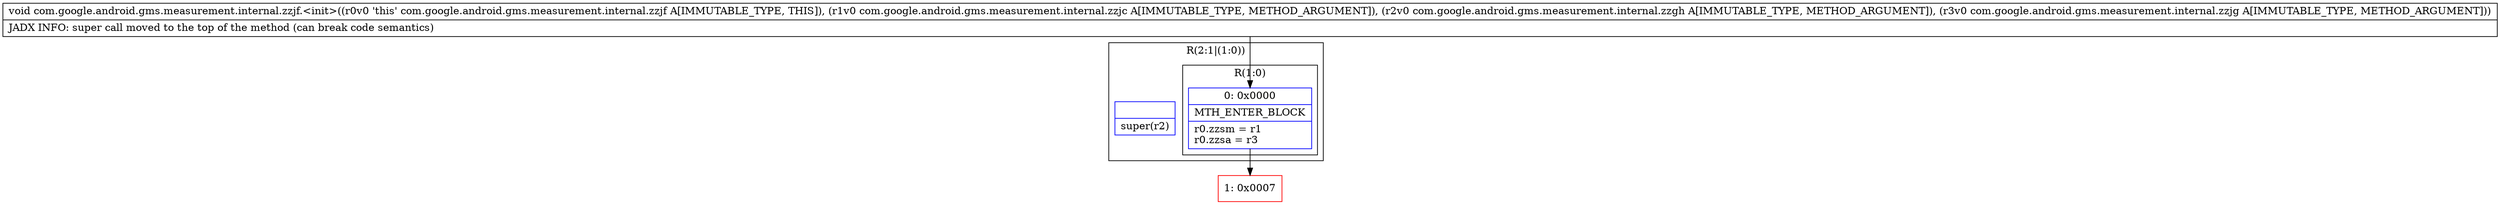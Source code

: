 digraph "CFG forcom.google.android.gms.measurement.internal.zzjf.\<init\>(Lcom\/google\/android\/gms\/measurement\/internal\/zzjc;Lcom\/google\/android\/gms\/measurement\/internal\/zzgh;Lcom\/google\/android\/gms\/measurement\/internal\/zzjg;)V" {
subgraph cluster_Region_2107734137 {
label = "R(2:1|(1:0))";
node [shape=record,color=blue];
Node_InsnContainer_1555046690 [shape=record,label="{|super(r2)\l}"];
subgraph cluster_Region_308658605 {
label = "R(1:0)";
node [shape=record,color=blue];
Node_0 [shape=record,label="{0\:\ 0x0000|MTH_ENTER_BLOCK\l|r0.zzsm = r1\lr0.zzsa = r3\l}"];
}
}
Node_1 [shape=record,color=red,label="{1\:\ 0x0007}"];
MethodNode[shape=record,label="{void com.google.android.gms.measurement.internal.zzjf.\<init\>((r0v0 'this' com.google.android.gms.measurement.internal.zzjf A[IMMUTABLE_TYPE, THIS]), (r1v0 com.google.android.gms.measurement.internal.zzjc A[IMMUTABLE_TYPE, METHOD_ARGUMENT]), (r2v0 com.google.android.gms.measurement.internal.zzgh A[IMMUTABLE_TYPE, METHOD_ARGUMENT]), (r3v0 com.google.android.gms.measurement.internal.zzjg A[IMMUTABLE_TYPE, METHOD_ARGUMENT]))  | JADX INFO: super call moved to the top of the method (can break code semantics)\l}"];
MethodNode -> Node_0;
Node_0 -> Node_1;
}


